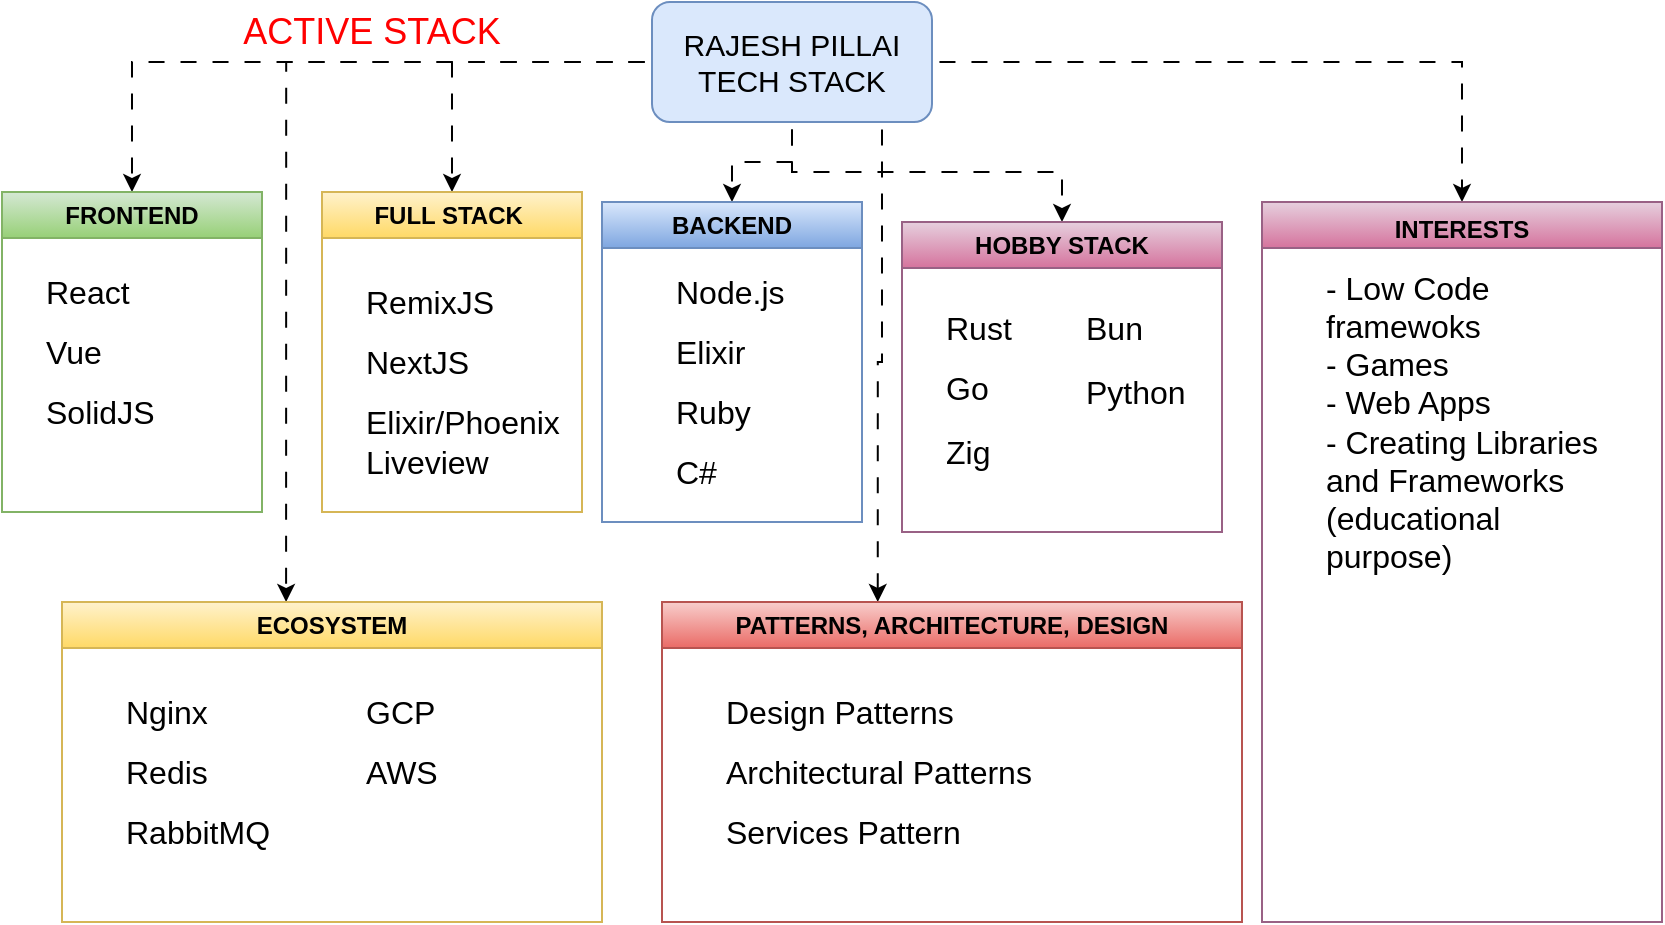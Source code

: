 <mxfile version="21.7.5" type="github">
  <diagram name="Page-1" id="nTAkSpbYj7bX4QL-7YCP">
    <mxGraphModel dx="872" dy="491" grid="1" gridSize="10" guides="1" tooltips="1" connect="1" arrows="1" fold="1" page="1" pageScale="1" pageWidth="850" pageHeight="1100" math="0" shadow="0">
      <root>
        <mxCell id="0" />
        <mxCell id="1" parent="0" />
        <mxCell id="_yivKYCb2x6nQ_JJ3shi-7" style="edgeStyle=orthogonalEdgeStyle;rounded=0;orthogonalLoop=1;jettySize=auto;html=1;entryX=0.5;entryY=0;entryDx=0;entryDy=0;flowAnimation=1;" edge="1" parent="1" source="_yivKYCb2x6nQ_JJ3shi-1" target="_yivKYCb2x6nQ_JJ3shi-3">
          <mxGeometry relative="1" as="geometry" />
        </mxCell>
        <mxCell id="_yivKYCb2x6nQ_JJ3shi-12" style="edgeStyle=orthogonalEdgeStyle;rounded=0;orthogonalLoop=1;jettySize=auto;html=1;entryX=0.5;entryY=0;entryDx=0;entryDy=0;flowAnimation=1;" edge="1" parent="1" source="_yivKYCb2x6nQ_JJ3shi-1" target="_yivKYCb2x6nQ_JJ3shi-8">
          <mxGeometry relative="1" as="geometry" />
        </mxCell>
        <mxCell id="_yivKYCb2x6nQ_JJ3shi-17" style="edgeStyle=orthogonalEdgeStyle;rounded=0;orthogonalLoop=1;jettySize=auto;html=1;flowAnimation=1;" edge="1" parent="1" source="_yivKYCb2x6nQ_JJ3shi-1" target="_yivKYCb2x6nQ_JJ3shi-13">
          <mxGeometry relative="1" as="geometry" />
        </mxCell>
        <mxCell id="_yivKYCb2x6nQ_JJ3shi-33" style="edgeStyle=orthogonalEdgeStyle;rounded=0;orthogonalLoop=1;jettySize=auto;html=1;entryX=0.5;entryY=0;entryDx=0;entryDy=0;flowAnimation=1;" edge="1" parent="1" source="_yivKYCb2x6nQ_JJ3shi-1" target="_yivKYCb2x6nQ_JJ3shi-22">
          <mxGeometry relative="1" as="geometry" />
        </mxCell>
        <mxCell id="_yivKYCb2x6nQ_JJ3shi-51" style="edgeStyle=orthogonalEdgeStyle;rounded=0;orthogonalLoop=1;jettySize=auto;html=1;flowAnimation=1;" edge="1" parent="1" source="_yivKYCb2x6nQ_JJ3shi-1" target="_yivKYCb2x6nQ_JJ3shi-44">
          <mxGeometry relative="1" as="geometry" />
        </mxCell>
        <mxCell id="_yivKYCb2x6nQ_JJ3shi-52" style="edgeStyle=orthogonalEdgeStyle;rounded=0;orthogonalLoop=1;jettySize=auto;html=1;entryX=0.415;entryY=0;entryDx=0;entryDy=0;entryPerimeter=0;flowAnimation=1;" edge="1" parent="1" source="_yivKYCb2x6nQ_JJ3shi-1" target="_yivKYCb2x6nQ_JJ3shi-27">
          <mxGeometry relative="1" as="geometry" />
        </mxCell>
        <mxCell id="_yivKYCb2x6nQ_JJ3shi-53" style="edgeStyle=orthogonalEdgeStyle;rounded=0;orthogonalLoop=1;jettySize=auto;html=1;entryX=0.372;entryY=0;entryDx=0;entryDy=0;entryPerimeter=0;flowAnimation=1;" edge="1" parent="1" source="_yivKYCb2x6nQ_JJ3shi-1" target="_yivKYCb2x6nQ_JJ3shi-35">
          <mxGeometry relative="1" as="geometry">
            <Array as="points">
              <mxPoint x="470" y="190" />
              <mxPoint x="468" y="190" />
            </Array>
          </mxGeometry>
        </mxCell>
        <mxCell id="_yivKYCb2x6nQ_JJ3shi-1" value="RAJESH PILLAI&lt;br style=&quot;font-size: 15px;&quot;&gt;TECH STACK" style="rounded=1;whiteSpace=wrap;html=1;fontSize=15;fillColor=#dae8fc;strokeColor=#6c8ebf;" vertex="1" parent="1">
          <mxGeometry x="355" y="10" width="140" height="60" as="geometry" />
        </mxCell>
        <mxCell id="_yivKYCb2x6nQ_JJ3shi-8" value="BACKEND" style="swimlane;whiteSpace=wrap;html=1;fillColor=#dae8fc;gradientColor=#7ea6e0;strokeColor=#6c8ebf;" vertex="1" parent="1">
          <mxGeometry x="330" y="110" width="130" height="160" as="geometry" />
        </mxCell>
        <mxCell id="_yivKYCb2x6nQ_JJ3shi-9" value="Node.js" style="text;html=1;strokeColor=none;fillColor=none;align=left;verticalAlign=middle;whiteSpace=wrap;rounded=0;fontSize=16;" vertex="1" parent="_yivKYCb2x6nQ_JJ3shi-8">
          <mxGeometry x="35" y="30" width="60" height="30" as="geometry" />
        </mxCell>
        <mxCell id="_yivKYCb2x6nQ_JJ3shi-10" value="Elixir" style="text;html=1;strokeColor=none;fillColor=none;align=left;verticalAlign=middle;whiteSpace=wrap;rounded=0;fontSize=16;" vertex="1" parent="_yivKYCb2x6nQ_JJ3shi-8">
          <mxGeometry x="35" y="60" width="60" height="30" as="geometry" />
        </mxCell>
        <mxCell id="_yivKYCb2x6nQ_JJ3shi-11" value="Ruby" style="text;html=1;strokeColor=none;fillColor=none;align=left;verticalAlign=middle;whiteSpace=wrap;rounded=0;fontSize=16;" vertex="1" parent="_yivKYCb2x6nQ_JJ3shi-8">
          <mxGeometry x="35" y="90" width="60" height="30" as="geometry" />
        </mxCell>
        <mxCell id="_yivKYCb2x6nQ_JJ3shi-41" value="C#" style="text;html=1;strokeColor=none;fillColor=none;align=left;verticalAlign=middle;whiteSpace=wrap;rounded=0;fontSize=16;" vertex="1" parent="_yivKYCb2x6nQ_JJ3shi-8">
          <mxGeometry x="35" y="120" width="60" height="30" as="geometry" />
        </mxCell>
        <mxCell id="_yivKYCb2x6nQ_JJ3shi-3" value="FRONTEND" style="swimlane;whiteSpace=wrap;html=1;fillColor=#d5e8d4;strokeColor=#82b366;gradientColor=#97d077;" vertex="1" parent="1">
          <mxGeometry x="30" y="105" width="130" height="160" as="geometry" />
        </mxCell>
        <mxCell id="_yivKYCb2x6nQ_JJ3shi-4" value="React" style="text;html=1;strokeColor=none;fillColor=none;align=left;verticalAlign=middle;whiteSpace=wrap;rounded=0;fontSize=16;" vertex="1" parent="_yivKYCb2x6nQ_JJ3shi-3">
          <mxGeometry x="20" y="35" width="60" height="30" as="geometry" />
        </mxCell>
        <mxCell id="_yivKYCb2x6nQ_JJ3shi-5" value="Vue" style="text;html=1;strokeColor=none;fillColor=none;align=left;verticalAlign=middle;whiteSpace=wrap;rounded=0;fontSize=16;" vertex="1" parent="_yivKYCb2x6nQ_JJ3shi-3">
          <mxGeometry x="20" y="65" width="60" height="30" as="geometry" />
        </mxCell>
        <mxCell id="_yivKYCb2x6nQ_JJ3shi-6" value="SolidJS" style="text;html=1;strokeColor=none;fillColor=none;align=left;verticalAlign=middle;whiteSpace=wrap;rounded=0;fontSize=16;" vertex="1" parent="_yivKYCb2x6nQ_JJ3shi-3">
          <mxGeometry x="20" y="95" width="60" height="30" as="geometry" />
        </mxCell>
        <mxCell id="_yivKYCb2x6nQ_JJ3shi-13" value="FULL STACK&amp;nbsp;" style="swimlane;whiteSpace=wrap;html=1;fillColor=#fff2cc;gradientColor=#ffd966;strokeColor=#d6b656;" vertex="1" parent="1">
          <mxGeometry x="190" y="105" width="130" height="160" as="geometry" />
        </mxCell>
        <mxCell id="_yivKYCb2x6nQ_JJ3shi-14" value="RemixJS" style="text;html=1;strokeColor=none;fillColor=none;align=left;verticalAlign=middle;whiteSpace=wrap;rounded=0;fontSize=16;" vertex="1" parent="_yivKYCb2x6nQ_JJ3shi-13">
          <mxGeometry x="20" y="40" width="60" height="30" as="geometry" />
        </mxCell>
        <mxCell id="_yivKYCb2x6nQ_JJ3shi-15" value="NextJS" style="text;html=1;strokeColor=none;fillColor=none;align=left;verticalAlign=middle;whiteSpace=wrap;rounded=0;fontSize=16;" vertex="1" parent="_yivKYCb2x6nQ_JJ3shi-13">
          <mxGeometry x="20" y="70" width="60" height="30" as="geometry" />
        </mxCell>
        <mxCell id="_yivKYCb2x6nQ_JJ3shi-16" value="Elixir/Phoenix Liveview" style="text;html=1;strokeColor=none;fillColor=none;align=left;verticalAlign=middle;whiteSpace=wrap;rounded=0;fontSize=16;" vertex="1" parent="_yivKYCb2x6nQ_JJ3shi-13">
          <mxGeometry x="20" y="110" width="60" height="30" as="geometry" />
        </mxCell>
        <mxCell id="_yivKYCb2x6nQ_JJ3shi-21" value="ACTIVE STACK" style="text;html=1;strokeColor=none;fillColor=none;align=center;verticalAlign=middle;whiteSpace=wrap;rounded=0;fontSize=18;fontColor=#FF0000;" vertex="1" parent="1">
          <mxGeometry x="130" y="10" width="170" height="30" as="geometry" />
        </mxCell>
        <mxCell id="_yivKYCb2x6nQ_JJ3shi-22" value="HOBBY STACK" style="swimlane;whiteSpace=wrap;html=1;fillColor=#e6d0de;gradientColor=#d5739d;strokeColor=#996185;" vertex="1" parent="1">
          <mxGeometry x="480" y="120" width="160" height="155" as="geometry" />
        </mxCell>
        <mxCell id="_yivKYCb2x6nQ_JJ3shi-23" value="Rust" style="text;html=1;strokeColor=none;fillColor=none;align=left;verticalAlign=middle;whiteSpace=wrap;rounded=0;fontSize=16;" vertex="1" parent="_yivKYCb2x6nQ_JJ3shi-22">
          <mxGeometry x="20" y="38" width="60" height="30" as="geometry" />
        </mxCell>
        <mxCell id="_yivKYCb2x6nQ_JJ3shi-24" value="Go" style="text;html=1;strokeColor=none;fillColor=none;align=left;verticalAlign=middle;whiteSpace=wrap;rounded=0;fontSize=16;" vertex="1" parent="_yivKYCb2x6nQ_JJ3shi-22">
          <mxGeometry x="20" y="68" width="60" height="30" as="geometry" />
        </mxCell>
        <mxCell id="_yivKYCb2x6nQ_JJ3shi-25" value="Zig" style="text;html=1;strokeColor=none;fillColor=none;align=left;verticalAlign=middle;whiteSpace=wrap;rounded=0;fontSize=16;" vertex="1" parent="_yivKYCb2x6nQ_JJ3shi-22">
          <mxGeometry x="20" y="100" width="60" height="30" as="geometry" />
        </mxCell>
        <mxCell id="_yivKYCb2x6nQ_JJ3shi-34" value="Bun" style="text;html=1;strokeColor=none;fillColor=none;align=left;verticalAlign=middle;whiteSpace=wrap;rounded=0;fontSize=16;" vertex="1" parent="_yivKYCb2x6nQ_JJ3shi-22">
          <mxGeometry x="90" y="38" width="60" height="30" as="geometry" />
        </mxCell>
        <mxCell id="_yivKYCb2x6nQ_JJ3shi-43" value="Python" style="text;html=1;strokeColor=none;fillColor=none;align=left;verticalAlign=middle;whiteSpace=wrap;rounded=0;fontSize=16;" vertex="1" parent="_yivKYCb2x6nQ_JJ3shi-22">
          <mxGeometry x="90" y="70" width="60" height="30" as="geometry" />
        </mxCell>
        <mxCell id="_yivKYCb2x6nQ_JJ3shi-27" value="ECOSYSTEM" style="swimlane;whiteSpace=wrap;html=1;fillColor=#fff2cc;gradientColor=#ffd966;strokeColor=#d6b656;" vertex="1" parent="1">
          <mxGeometry x="60" y="310" width="270" height="160" as="geometry" />
        </mxCell>
        <mxCell id="_yivKYCb2x6nQ_JJ3shi-28" value="Nginx" style="text;html=1;strokeColor=none;fillColor=none;align=left;verticalAlign=middle;whiteSpace=wrap;rounded=0;fontSize=16;" vertex="1" parent="_yivKYCb2x6nQ_JJ3shi-27">
          <mxGeometry x="30" y="40" width="60" height="30" as="geometry" />
        </mxCell>
        <mxCell id="_yivKYCb2x6nQ_JJ3shi-29" value="Redis" style="text;html=1;strokeColor=none;fillColor=none;align=left;verticalAlign=middle;whiteSpace=wrap;rounded=0;fontSize=16;" vertex="1" parent="_yivKYCb2x6nQ_JJ3shi-27">
          <mxGeometry x="30" y="70" width="60" height="30" as="geometry" />
        </mxCell>
        <mxCell id="_yivKYCb2x6nQ_JJ3shi-30" value="RabbitMQ" style="text;html=1;strokeColor=none;fillColor=none;align=left;verticalAlign=middle;whiteSpace=wrap;rounded=0;fontSize=16;" vertex="1" parent="_yivKYCb2x6nQ_JJ3shi-27">
          <mxGeometry x="30" y="100" width="60" height="30" as="geometry" />
        </mxCell>
        <mxCell id="_yivKYCb2x6nQ_JJ3shi-31" value="GCP" style="text;html=1;strokeColor=none;fillColor=none;align=left;verticalAlign=middle;whiteSpace=wrap;rounded=0;fontSize=16;" vertex="1" parent="_yivKYCb2x6nQ_JJ3shi-27">
          <mxGeometry x="150" y="40" width="60" height="30" as="geometry" />
        </mxCell>
        <mxCell id="_yivKYCb2x6nQ_JJ3shi-32" value="AWS" style="text;html=1;strokeColor=none;fillColor=none;align=left;verticalAlign=middle;whiteSpace=wrap;rounded=0;fontSize=16;" vertex="1" parent="_yivKYCb2x6nQ_JJ3shi-27">
          <mxGeometry x="150" y="70" width="60" height="30" as="geometry" />
        </mxCell>
        <mxCell id="_yivKYCb2x6nQ_JJ3shi-35" value="PATTERNS, ARCHITECTURE, DESIGN" style="swimlane;whiteSpace=wrap;html=1;fillColor=#f8cecc;gradientColor=#ea6b66;strokeColor=#b85450;" vertex="1" parent="1">
          <mxGeometry x="360" y="310" width="290" height="160" as="geometry" />
        </mxCell>
        <mxCell id="_yivKYCb2x6nQ_JJ3shi-36" value="Design Patterns" style="text;html=1;strokeColor=none;fillColor=none;align=left;verticalAlign=middle;whiteSpace=wrap;rounded=0;fontSize=16;" vertex="1" parent="_yivKYCb2x6nQ_JJ3shi-35">
          <mxGeometry x="30" y="40" width="120" height="30" as="geometry" />
        </mxCell>
        <mxCell id="_yivKYCb2x6nQ_JJ3shi-37" value="Architectural Patterns" style="text;html=1;strokeColor=none;fillColor=none;align=left;verticalAlign=middle;whiteSpace=wrap;rounded=0;fontSize=16;" vertex="1" parent="_yivKYCb2x6nQ_JJ3shi-35">
          <mxGeometry x="30" y="70" width="160" height="30" as="geometry" />
        </mxCell>
        <mxCell id="_yivKYCb2x6nQ_JJ3shi-38" value="Services Pattern" style="text;html=1;strokeColor=none;fillColor=none;align=left;verticalAlign=middle;whiteSpace=wrap;rounded=0;fontSize=16;" vertex="1" parent="_yivKYCb2x6nQ_JJ3shi-35">
          <mxGeometry x="30" y="100" width="130" height="30" as="geometry" />
        </mxCell>
        <mxCell id="_yivKYCb2x6nQ_JJ3shi-44" value="INTERESTS" style="swimlane;whiteSpace=wrap;html=1;fillColor=#e6d0de;gradientColor=#d5739d;strokeColor=#996185;startSize=23;verticalAlign=top;align=center;" vertex="1" parent="1">
          <mxGeometry x="660" y="110" width="200" height="360" as="geometry" />
        </mxCell>
        <mxCell id="_yivKYCb2x6nQ_JJ3shi-45" value="- Low Code framewoks&lt;br&gt;- Games&lt;br&gt;- Web Apps&lt;br&gt;- Creating Libraries and Frameworks (educational purpose)" style="text;html=1;strokeColor=none;fillColor=none;align=left;verticalAlign=middle;whiteSpace=wrap;rounded=0;fontSize=16;" vertex="1" parent="_yivKYCb2x6nQ_JJ3shi-44">
          <mxGeometry x="30" y="95" width="140" height="30" as="geometry" />
        </mxCell>
      </root>
    </mxGraphModel>
  </diagram>
</mxfile>
